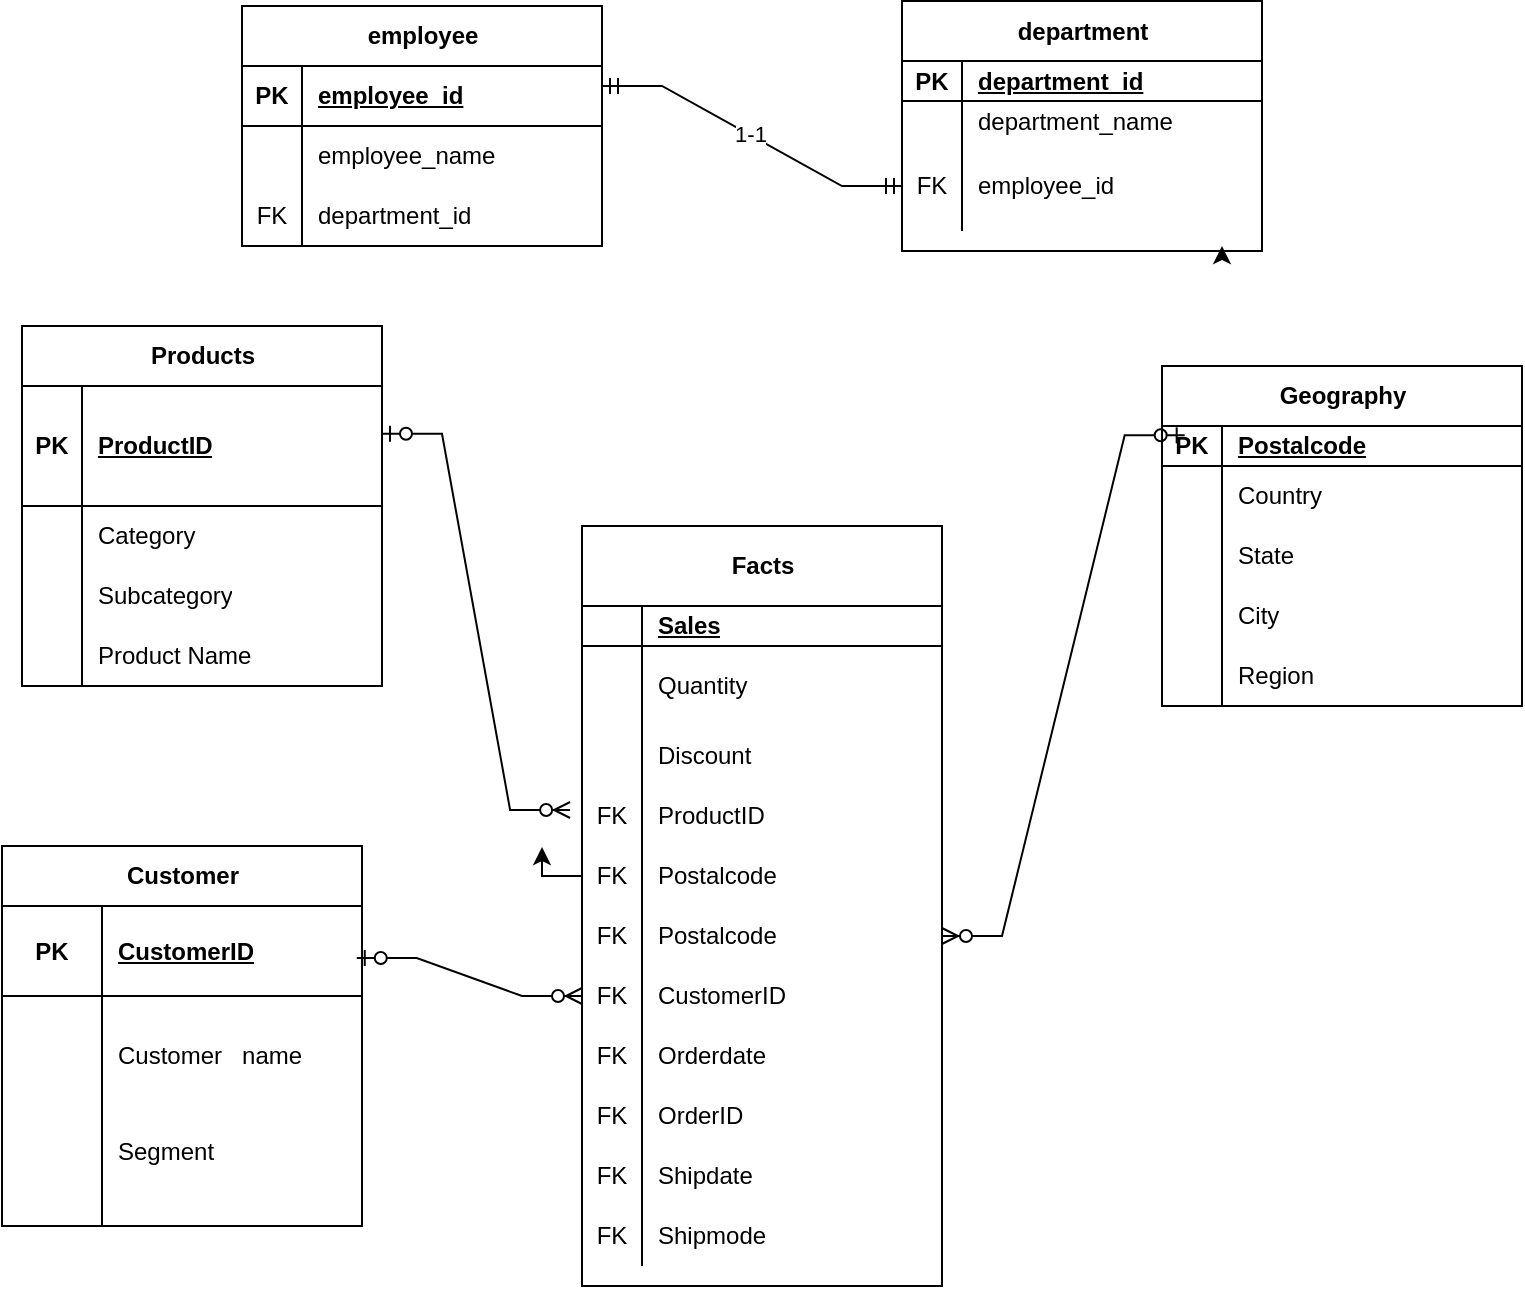 <mxfile version="26.2.14">
  <diagram name="Page-1" id="KmCa6IahS23idVxL9RGC">
    <mxGraphModel dx="778" dy="460" grid="1" gridSize="10" guides="1" tooltips="1" connect="1" arrows="1" fold="1" page="1" pageScale="1" pageWidth="850" pageHeight="1100" math="0" shadow="0">
      <root>
        <mxCell id="0" />
        <mxCell id="1" parent="0" />
        <mxCell id="_fgwOBgOZal9NZfE0G_V-172" value="" style="edgeStyle=entityRelationEdgeStyle;fontSize=12;html=1;endArrow=ERzeroToMany;startArrow=ERzeroToOne;rounded=0;exitX=0.063;exitY=0.233;exitDx=0;exitDy=0;exitPerimeter=0;" edge="1" parent="1" source="_fgwOBgOZal9NZfE0G_V-15" target="_fgwOBgOZal9NZfE0G_V-164">
          <mxGeometry width="100" height="100" relative="1" as="geometry">
            <mxPoint x="530" y="580" as="sourcePoint" />
            <mxPoint x="650" y="1032.667" as="targetPoint" />
            <Array as="points">
              <mxPoint x="580" y="530" />
              <mxPoint x="570" y="540" />
              <mxPoint x="600" y="497.5" />
            </Array>
          </mxGeometry>
        </mxCell>
        <mxCell id="hCWIzct73BofBBGpnrRu-1" value="&lt;b&gt;employee&lt;/b&gt;" style="shape=table;startSize=30;container=1;collapsible=1;childLayout=tableLayout;fixedRows=1;rowLines=0;fontStyle=0;align=center;resizeLast=1;html=1;" parent="1" vertex="1">
          <mxGeometry x="120" y="90" width="180" height="120" as="geometry" />
        </mxCell>
        <mxCell id="hCWIzct73BofBBGpnrRu-2" value="" style="shape=tableRow;horizontal=0;startSize=0;swimlaneHead=0;swimlaneBody=0;fillColor=none;collapsible=0;dropTarget=0;points=[[0,0.5],[1,0.5]];portConstraint=eastwest;top=0;left=0;right=0;bottom=1;" parent="hCWIzct73BofBBGpnrRu-1" vertex="1">
          <mxGeometry y="30" width="180" height="30" as="geometry" />
        </mxCell>
        <mxCell id="hCWIzct73BofBBGpnrRu-3" value="PK" style="shape=partialRectangle;connectable=0;fillColor=none;top=0;left=0;bottom=0;right=0;fontStyle=1;overflow=hidden;whiteSpace=wrap;html=1;" parent="hCWIzct73BofBBGpnrRu-2" vertex="1">
          <mxGeometry width="30" height="30" as="geometry">
            <mxRectangle width="30" height="30" as="alternateBounds" />
          </mxGeometry>
        </mxCell>
        <mxCell id="hCWIzct73BofBBGpnrRu-4" value="employee_id" style="shape=partialRectangle;connectable=0;fillColor=none;top=0;left=0;bottom=0;right=0;align=left;spacingLeft=6;fontStyle=5;overflow=hidden;whiteSpace=wrap;html=1;" parent="hCWIzct73BofBBGpnrRu-2" vertex="1">
          <mxGeometry x="30" width="150" height="30" as="geometry">
            <mxRectangle width="150" height="30" as="alternateBounds" />
          </mxGeometry>
        </mxCell>
        <mxCell id="hCWIzct73BofBBGpnrRu-5" value="" style="shape=tableRow;horizontal=0;startSize=0;swimlaneHead=0;swimlaneBody=0;fillColor=none;collapsible=0;dropTarget=0;points=[[0,0.5],[1,0.5]];portConstraint=eastwest;top=0;left=0;right=0;bottom=0;" parent="hCWIzct73BofBBGpnrRu-1" vertex="1">
          <mxGeometry y="60" width="180" height="30" as="geometry" />
        </mxCell>
        <mxCell id="hCWIzct73BofBBGpnrRu-6" value="" style="shape=partialRectangle;connectable=0;fillColor=none;top=0;left=0;bottom=0;right=0;editable=1;overflow=hidden;whiteSpace=wrap;html=1;" parent="hCWIzct73BofBBGpnrRu-5" vertex="1">
          <mxGeometry width="30" height="30" as="geometry">
            <mxRectangle width="30" height="30" as="alternateBounds" />
          </mxGeometry>
        </mxCell>
        <mxCell id="hCWIzct73BofBBGpnrRu-7" value="employee_name" style="shape=partialRectangle;connectable=0;fillColor=none;top=0;left=0;bottom=0;right=0;align=left;spacingLeft=6;overflow=hidden;whiteSpace=wrap;html=1;" parent="hCWIzct73BofBBGpnrRu-5" vertex="1">
          <mxGeometry x="30" width="150" height="30" as="geometry">
            <mxRectangle width="150" height="30" as="alternateBounds" />
          </mxGeometry>
        </mxCell>
        <mxCell id="hCWIzct73BofBBGpnrRu-8" value="" style="shape=tableRow;horizontal=0;startSize=0;swimlaneHead=0;swimlaneBody=0;fillColor=none;collapsible=0;dropTarget=0;points=[[0,0.5],[1,0.5]];portConstraint=eastwest;top=0;left=0;right=0;bottom=0;" parent="hCWIzct73BofBBGpnrRu-1" vertex="1">
          <mxGeometry y="90" width="180" height="30" as="geometry" />
        </mxCell>
        <mxCell id="hCWIzct73BofBBGpnrRu-9" value="FK" style="shape=partialRectangle;connectable=0;fillColor=none;top=0;left=0;bottom=0;right=0;editable=1;overflow=hidden;whiteSpace=wrap;html=1;" parent="hCWIzct73BofBBGpnrRu-8" vertex="1">
          <mxGeometry width="30" height="30" as="geometry">
            <mxRectangle width="30" height="30" as="alternateBounds" />
          </mxGeometry>
        </mxCell>
        <mxCell id="hCWIzct73BofBBGpnrRu-10" value="department_id" style="shape=partialRectangle;connectable=0;fillColor=none;top=0;left=0;bottom=0;right=0;align=left;spacingLeft=6;overflow=hidden;whiteSpace=wrap;html=1;" parent="hCWIzct73BofBBGpnrRu-8" vertex="1">
          <mxGeometry x="30" width="150" height="30" as="geometry">
            <mxRectangle width="150" height="30" as="alternateBounds" />
          </mxGeometry>
        </mxCell>
        <mxCell id="hCWIzct73BofBBGpnrRu-40" style="edgeStyle=orthogonalEdgeStyle;rounded=0;orthogonalLoop=1;jettySize=auto;html=1;exitX=1;exitY=1;exitDx=0;exitDy=0;" parent="1" source="hCWIzct73BofBBGpnrRu-27" edge="1">
          <mxGeometry relative="1" as="geometry">
            <mxPoint x="610" y="210" as="targetPoint" />
          </mxGeometry>
        </mxCell>
        <mxCell id="hCWIzct73BofBBGpnrRu-27" value="department" style="shape=table;startSize=30;container=1;collapsible=1;childLayout=tableLayout;fixedRows=1;rowLines=0;fontStyle=1;align=center;resizeLast=1;html=1;" parent="1" vertex="1">
          <mxGeometry x="450" y="87.5" width="180" height="125" as="geometry" />
        </mxCell>
        <mxCell id="hCWIzct73BofBBGpnrRu-28" value="" style="shape=tableRow;horizontal=0;startSize=0;swimlaneHead=0;swimlaneBody=0;fillColor=none;collapsible=0;dropTarget=0;points=[[0,0.5],[1,0.5]];portConstraint=eastwest;top=0;left=0;right=0;bottom=1;fontStyle=0" parent="hCWIzct73BofBBGpnrRu-27" vertex="1">
          <mxGeometry y="30" width="180" height="20" as="geometry" />
        </mxCell>
        <mxCell id="hCWIzct73BofBBGpnrRu-29" value="PK" style="shape=partialRectangle;connectable=0;fillColor=none;top=0;left=0;bottom=0;right=0;fontStyle=1;overflow=hidden;whiteSpace=wrap;html=1;" parent="hCWIzct73BofBBGpnrRu-28" vertex="1">
          <mxGeometry width="30" height="20" as="geometry">
            <mxRectangle width="30" height="20" as="alternateBounds" />
          </mxGeometry>
        </mxCell>
        <mxCell id="hCWIzct73BofBBGpnrRu-30" value="department_id" style="shape=partialRectangle;connectable=0;fillColor=none;top=0;left=0;bottom=0;right=0;align=left;spacingLeft=6;fontStyle=5;overflow=hidden;whiteSpace=wrap;html=1;" parent="hCWIzct73BofBBGpnrRu-28" vertex="1">
          <mxGeometry x="30" width="150" height="20" as="geometry">
            <mxRectangle width="150" height="20" as="alternateBounds" />
          </mxGeometry>
        </mxCell>
        <mxCell id="hCWIzct73BofBBGpnrRu-31" value="" style="shape=tableRow;horizontal=0;startSize=0;swimlaneHead=0;swimlaneBody=0;fillColor=none;collapsible=0;dropTarget=0;points=[[0,0.5],[1,0.5]];portConstraint=eastwest;top=0;left=0;right=0;bottom=0;" parent="hCWIzct73BofBBGpnrRu-27" vertex="1">
          <mxGeometry y="50" width="180" height="20" as="geometry" />
        </mxCell>
        <mxCell id="hCWIzct73BofBBGpnrRu-32" value="" style="shape=partialRectangle;connectable=0;fillColor=none;top=0;left=0;bottom=0;right=0;editable=1;overflow=hidden;whiteSpace=wrap;html=1;" parent="hCWIzct73BofBBGpnrRu-31" vertex="1">
          <mxGeometry width="30" height="20" as="geometry">
            <mxRectangle width="30" height="20" as="alternateBounds" />
          </mxGeometry>
        </mxCell>
        <mxCell id="hCWIzct73BofBBGpnrRu-33" value="department_name" style="shape=partialRectangle;connectable=0;fillColor=none;top=0;left=0;bottom=0;right=0;align=left;spacingLeft=6;overflow=hidden;whiteSpace=wrap;html=1;" parent="hCWIzct73BofBBGpnrRu-31" vertex="1">
          <mxGeometry x="30" width="150" height="20" as="geometry">
            <mxRectangle width="150" height="20" as="alternateBounds" />
          </mxGeometry>
        </mxCell>
        <mxCell id="hCWIzct73BofBBGpnrRu-34" value="" style="shape=tableRow;horizontal=0;startSize=0;swimlaneHead=0;swimlaneBody=0;fillColor=none;collapsible=0;dropTarget=0;points=[[0,0.5],[1,0.5]];portConstraint=eastwest;top=0;left=0;right=0;bottom=0;" parent="hCWIzct73BofBBGpnrRu-27" vertex="1">
          <mxGeometry y="70" width="180" height="45" as="geometry" />
        </mxCell>
        <mxCell id="hCWIzct73BofBBGpnrRu-35" value="FK" style="shape=partialRectangle;connectable=0;fillColor=none;top=0;left=0;bottom=0;right=0;editable=1;overflow=hidden;whiteSpace=wrap;html=1;" parent="hCWIzct73BofBBGpnrRu-34" vertex="1">
          <mxGeometry width="30" height="45" as="geometry">
            <mxRectangle width="30" height="45" as="alternateBounds" />
          </mxGeometry>
        </mxCell>
        <mxCell id="hCWIzct73BofBBGpnrRu-36" value="employee_id" style="shape=partialRectangle;connectable=0;fillColor=none;top=0;left=0;bottom=0;right=0;align=left;spacingLeft=6;overflow=hidden;whiteSpace=wrap;html=1;" parent="hCWIzct73BofBBGpnrRu-34" vertex="1">
          <mxGeometry x="30" width="150" height="45" as="geometry">
            <mxRectangle width="150" height="45" as="alternateBounds" />
          </mxGeometry>
        </mxCell>
        <mxCell id="hCWIzct73BofBBGpnrRu-43" value="" style="edgeStyle=entityRelationEdgeStyle;fontSize=12;html=1;endArrow=ERmandOne;startArrow=ERmandOne;rounded=0;entryX=0;entryY=0.5;entryDx=0;entryDy=0;" parent="1" target="hCWIzct73BofBBGpnrRu-34" edge="1">
          <mxGeometry width="100" height="100" relative="1" as="geometry">
            <mxPoint x="300" y="130" as="sourcePoint" />
            <mxPoint x="400" y="30" as="targetPoint" />
            <Array as="points">
              <mxPoint x="350" y="70" />
              <mxPoint x="350" y="70" />
            </Array>
          </mxGeometry>
        </mxCell>
        <mxCell id="hCWIzct73BofBBGpnrRu-45" value="1-1" style="edgeLabel;html=1;align=center;verticalAlign=middle;resizable=0;points=[];" parent="hCWIzct73BofBBGpnrRu-43" vertex="1" connectable="0">
          <mxGeometry x="-0.021" y="1" relative="1" as="geometry">
            <mxPoint as="offset" />
          </mxGeometry>
        </mxCell>
        <mxCell id="_fgwOBgOZal9NZfE0G_V-14" value="Geography" style="shape=table;startSize=30;container=1;collapsible=1;childLayout=tableLayout;fixedRows=1;rowLines=0;fontStyle=1;align=center;resizeLast=1;html=1;" vertex="1" parent="1">
          <mxGeometry x="580" y="270" width="180" height="170" as="geometry" />
        </mxCell>
        <mxCell id="_fgwOBgOZal9NZfE0G_V-15" value="" style="shape=tableRow;horizontal=0;startSize=0;swimlaneHead=0;swimlaneBody=0;fillColor=none;collapsible=0;dropTarget=0;points=[[0,0.5],[1,0.5]];portConstraint=eastwest;top=0;left=0;right=0;bottom=1;" vertex="1" parent="_fgwOBgOZal9NZfE0G_V-14">
          <mxGeometry y="30" width="180" height="20" as="geometry" />
        </mxCell>
        <mxCell id="_fgwOBgOZal9NZfE0G_V-16" value="PK" style="shape=partialRectangle;connectable=0;fillColor=none;top=0;left=0;bottom=0;right=0;fontStyle=1;overflow=hidden;whiteSpace=wrap;html=1;" vertex="1" parent="_fgwOBgOZal9NZfE0G_V-15">
          <mxGeometry width="30" height="20" as="geometry">
            <mxRectangle width="30" height="20" as="alternateBounds" />
          </mxGeometry>
        </mxCell>
        <mxCell id="_fgwOBgOZal9NZfE0G_V-17" value="Postalcode" style="shape=partialRectangle;connectable=0;fillColor=none;top=0;left=0;bottom=0;right=0;align=left;spacingLeft=6;fontStyle=5;overflow=hidden;whiteSpace=wrap;html=1;" vertex="1" parent="_fgwOBgOZal9NZfE0G_V-15">
          <mxGeometry x="30" width="150" height="20" as="geometry">
            <mxRectangle width="150" height="20" as="alternateBounds" />
          </mxGeometry>
        </mxCell>
        <mxCell id="_fgwOBgOZal9NZfE0G_V-18" value="" style="shape=tableRow;horizontal=0;startSize=0;swimlaneHead=0;swimlaneBody=0;fillColor=none;collapsible=0;dropTarget=0;points=[[0,0.5],[1,0.5]];portConstraint=eastwest;top=0;left=0;right=0;bottom=0;" vertex="1" parent="_fgwOBgOZal9NZfE0G_V-14">
          <mxGeometry y="50" width="180" height="30" as="geometry" />
        </mxCell>
        <mxCell id="_fgwOBgOZal9NZfE0G_V-19" value="" style="shape=partialRectangle;connectable=0;fillColor=none;top=0;left=0;bottom=0;right=0;editable=1;overflow=hidden;whiteSpace=wrap;html=1;" vertex="1" parent="_fgwOBgOZal9NZfE0G_V-18">
          <mxGeometry width="30" height="30" as="geometry">
            <mxRectangle width="30" height="30" as="alternateBounds" />
          </mxGeometry>
        </mxCell>
        <mxCell id="_fgwOBgOZal9NZfE0G_V-20" value="Country" style="shape=partialRectangle;connectable=0;fillColor=none;top=0;left=0;bottom=0;right=0;align=left;spacingLeft=6;overflow=hidden;whiteSpace=wrap;html=1;" vertex="1" parent="_fgwOBgOZal9NZfE0G_V-18">
          <mxGeometry x="30" width="150" height="30" as="geometry">
            <mxRectangle width="150" height="30" as="alternateBounds" />
          </mxGeometry>
        </mxCell>
        <mxCell id="_fgwOBgOZal9NZfE0G_V-21" value="" style="shape=tableRow;horizontal=0;startSize=0;swimlaneHead=0;swimlaneBody=0;fillColor=none;collapsible=0;dropTarget=0;points=[[0,0.5],[1,0.5]];portConstraint=eastwest;top=0;left=0;right=0;bottom=0;" vertex="1" parent="_fgwOBgOZal9NZfE0G_V-14">
          <mxGeometry y="80" width="180" height="30" as="geometry" />
        </mxCell>
        <mxCell id="_fgwOBgOZal9NZfE0G_V-22" value="" style="shape=partialRectangle;connectable=0;fillColor=none;top=0;left=0;bottom=0;right=0;editable=1;overflow=hidden;whiteSpace=wrap;html=1;" vertex="1" parent="_fgwOBgOZal9NZfE0G_V-21">
          <mxGeometry width="30" height="30" as="geometry">
            <mxRectangle width="30" height="30" as="alternateBounds" />
          </mxGeometry>
        </mxCell>
        <mxCell id="_fgwOBgOZal9NZfE0G_V-23" value="State" style="shape=partialRectangle;connectable=0;fillColor=none;top=0;left=0;bottom=0;right=0;align=left;spacingLeft=6;overflow=hidden;whiteSpace=wrap;html=1;" vertex="1" parent="_fgwOBgOZal9NZfE0G_V-21">
          <mxGeometry x="30" width="150" height="30" as="geometry">
            <mxRectangle width="150" height="30" as="alternateBounds" />
          </mxGeometry>
        </mxCell>
        <mxCell id="_fgwOBgOZal9NZfE0G_V-24" value="" style="shape=tableRow;horizontal=0;startSize=0;swimlaneHead=0;swimlaneBody=0;fillColor=none;collapsible=0;dropTarget=0;points=[[0,0.5],[1,0.5]];portConstraint=eastwest;top=0;left=0;right=0;bottom=0;" vertex="1" parent="_fgwOBgOZal9NZfE0G_V-14">
          <mxGeometry y="110" width="180" height="30" as="geometry" />
        </mxCell>
        <mxCell id="_fgwOBgOZal9NZfE0G_V-25" value="" style="shape=partialRectangle;connectable=0;fillColor=none;top=0;left=0;bottom=0;right=0;editable=1;overflow=hidden;whiteSpace=wrap;html=1;" vertex="1" parent="_fgwOBgOZal9NZfE0G_V-24">
          <mxGeometry width="30" height="30" as="geometry">
            <mxRectangle width="30" height="30" as="alternateBounds" />
          </mxGeometry>
        </mxCell>
        <mxCell id="_fgwOBgOZal9NZfE0G_V-26" value="City" style="shape=partialRectangle;connectable=0;fillColor=none;top=0;left=0;bottom=0;right=0;align=left;spacingLeft=6;overflow=hidden;whiteSpace=wrap;html=1;" vertex="1" parent="_fgwOBgOZal9NZfE0G_V-24">
          <mxGeometry x="30" width="150" height="30" as="geometry">
            <mxRectangle width="150" height="30" as="alternateBounds" />
          </mxGeometry>
        </mxCell>
        <mxCell id="_fgwOBgOZal9NZfE0G_V-30" value="" style="shape=tableRow;horizontal=0;startSize=0;swimlaneHead=0;swimlaneBody=0;fillColor=none;collapsible=0;dropTarget=0;points=[[0,0.5],[1,0.5]];portConstraint=eastwest;top=0;left=0;right=0;bottom=0;" vertex="1" parent="_fgwOBgOZal9NZfE0G_V-14">
          <mxGeometry y="140" width="180" height="30" as="geometry" />
        </mxCell>
        <mxCell id="_fgwOBgOZal9NZfE0G_V-31" value="" style="shape=partialRectangle;connectable=0;fillColor=none;top=0;left=0;bottom=0;right=0;editable=1;overflow=hidden;whiteSpace=wrap;html=1;" vertex="1" parent="_fgwOBgOZal9NZfE0G_V-30">
          <mxGeometry width="30" height="30" as="geometry">
            <mxRectangle width="30" height="30" as="alternateBounds" />
          </mxGeometry>
        </mxCell>
        <mxCell id="_fgwOBgOZal9NZfE0G_V-32" value="Region" style="shape=partialRectangle;connectable=0;fillColor=none;top=0;left=0;bottom=0;right=0;align=left;spacingLeft=6;overflow=hidden;whiteSpace=wrap;html=1;" vertex="1" parent="_fgwOBgOZal9NZfE0G_V-30">
          <mxGeometry x="30" width="150" height="30" as="geometry">
            <mxRectangle width="150" height="30" as="alternateBounds" />
          </mxGeometry>
        </mxCell>
        <mxCell id="_fgwOBgOZal9NZfE0G_V-130" value="Customer" style="shape=table;startSize=30;container=1;collapsible=1;childLayout=tableLayout;fixedRows=1;rowLines=0;fontStyle=1;align=center;resizeLast=1;html=1;" vertex="1" parent="1">
          <mxGeometry y="510" width="180" height="190" as="geometry" />
        </mxCell>
        <mxCell id="_fgwOBgOZal9NZfE0G_V-131" value="" style="shape=tableRow;horizontal=0;startSize=0;swimlaneHead=0;swimlaneBody=0;fillColor=none;collapsible=0;dropTarget=0;points=[[0,0.5],[1,0.5]];portConstraint=eastwest;top=0;left=0;right=0;bottom=1;" vertex="1" parent="_fgwOBgOZal9NZfE0G_V-130">
          <mxGeometry y="30" width="180" height="45" as="geometry" />
        </mxCell>
        <mxCell id="_fgwOBgOZal9NZfE0G_V-132" value="PK" style="shape=partialRectangle;connectable=0;fillColor=none;top=0;left=0;bottom=0;right=0;fontStyle=1;overflow=hidden;whiteSpace=wrap;html=1;" vertex="1" parent="_fgwOBgOZal9NZfE0G_V-131">
          <mxGeometry width="50" height="45" as="geometry">
            <mxRectangle width="50" height="45" as="alternateBounds" />
          </mxGeometry>
        </mxCell>
        <mxCell id="_fgwOBgOZal9NZfE0G_V-133" value="CustomerID" style="shape=partialRectangle;connectable=0;fillColor=none;top=0;left=0;bottom=0;right=0;align=left;spacingLeft=6;fontStyle=5;overflow=hidden;whiteSpace=wrap;html=1;" vertex="1" parent="_fgwOBgOZal9NZfE0G_V-131">
          <mxGeometry x="50" width="130" height="45" as="geometry">
            <mxRectangle width="130" height="45" as="alternateBounds" />
          </mxGeometry>
        </mxCell>
        <mxCell id="_fgwOBgOZal9NZfE0G_V-134" value="" style="shape=tableRow;horizontal=0;startSize=0;swimlaneHead=0;swimlaneBody=0;fillColor=none;collapsible=0;dropTarget=0;points=[[0,0.5],[1,0.5]];portConstraint=eastwest;top=0;left=0;right=0;bottom=0;" vertex="1" parent="_fgwOBgOZal9NZfE0G_V-130">
          <mxGeometry y="75" width="180" height="60" as="geometry" />
        </mxCell>
        <mxCell id="_fgwOBgOZal9NZfE0G_V-135" value="" style="shape=partialRectangle;connectable=0;fillColor=none;top=0;left=0;bottom=0;right=0;editable=1;overflow=hidden;whiteSpace=wrap;html=1;" vertex="1" parent="_fgwOBgOZal9NZfE0G_V-134">
          <mxGeometry width="50" height="60" as="geometry">
            <mxRectangle width="50" height="60" as="alternateBounds" />
          </mxGeometry>
        </mxCell>
        <mxCell id="_fgwOBgOZal9NZfE0G_V-136" value="Customer&amp;nbsp; &amp;nbsp;name" style="shape=partialRectangle;connectable=0;fillColor=none;top=0;left=0;bottom=0;right=0;align=left;spacingLeft=6;overflow=hidden;whiteSpace=wrap;html=1;" vertex="1" parent="_fgwOBgOZal9NZfE0G_V-134">
          <mxGeometry x="50" width="130" height="60" as="geometry">
            <mxRectangle width="130" height="60" as="alternateBounds" />
          </mxGeometry>
        </mxCell>
        <mxCell id="_fgwOBgOZal9NZfE0G_V-137" value="" style="shape=tableRow;horizontal=0;startSize=0;swimlaneHead=0;swimlaneBody=0;fillColor=none;collapsible=0;dropTarget=0;points=[[0,0.5],[1,0.5]];portConstraint=eastwest;top=0;left=0;right=0;bottom=0;" vertex="1" parent="_fgwOBgOZal9NZfE0G_V-130">
          <mxGeometry y="135" width="180" height="35" as="geometry" />
        </mxCell>
        <mxCell id="_fgwOBgOZal9NZfE0G_V-138" value="" style="shape=partialRectangle;connectable=0;fillColor=none;top=0;left=0;bottom=0;right=0;editable=1;overflow=hidden;whiteSpace=wrap;html=1;" vertex="1" parent="_fgwOBgOZal9NZfE0G_V-137">
          <mxGeometry width="50" height="35" as="geometry">
            <mxRectangle width="50" height="35" as="alternateBounds" />
          </mxGeometry>
        </mxCell>
        <mxCell id="_fgwOBgOZal9NZfE0G_V-139" value="Segment" style="shape=partialRectangle;connectable=0;fillColor=none;top=0;left=0;bottom=0;right=0;align=left;spacingLeft=6;overflow=hidden;whiteSpace=wrap;html=1;" vertex="1" parent="_fgwOBgOZal9NZfE0G_V-137">
          <mxGeometry x="50" width="130" height="35" as="geometry">
            <mxRectangle width="130" height="35" as="alternateBounds" />
          </mxGeometry>
        </mxCell>
        <mxCell id="_fgwOBgOZal9NZfE0G_V-140" value="" style="shape=tableRow;horizontal=0;startSize=0;swimlaneHead=0;swimlaneBody=0;fillColor=none;collapsible=0;dropTarget=0;points=[[0,0.5],[1,0.5]];portConstraint=eastwest;top=0;left=0;right=0;bottom=0;" vertex="1" parent="_fgwOBgOZal9NZfE0G_V-130">
          <mxGeometry y="170" width="180" height="20" as="geometry" />
        </mxCell>
        <mxCell id="_fgwOBgOZal9NZfE0G_V-141" value="" style="shape=partialRectangle;connectable=0;fillColor=none;top=0;left=0;bottom=0;right=0;editable=1;overflow=hidden;whiteSpace=wrap;html=1;" vertex="1" parent="_fgwOBgOZal9NZfE0G_V-140">
          <mxGeometry width="50" height="20" as="geometry">
            <mxRectangle width="50" height="20" as="alternateBounds" />
          </mxGeometry>
        </mxCell>
        <mxCell id="_fgwOBgOZal9NZfE0G_V-142" value="" style="shape=partialRectangle;connectable=0;fillColor=none;top=0;left=0;bottom=0;right=0;align=left;spacingLeft=6;overflow=hidden;whiteSpace=wrap;html=1;" vertex="1" parent="_fgwOBgOZal9NZfE0G_V-140">
          <mxGeometry x="50" width="130" height="20" as="geometry">
            <mxRectangle width="130" height="20" as="alternateBounds" />
          </mxGeometry>
        </mxCell>
        <mxCell id="_fgwOBgOZal9NZfE0G_V-1" value="Products" style="shape=table;startSize=30;container=1;collapsible=1;childLayout=tableLayout;fixedRows=1;rowLines=0;fontStyle=1;align=center;resizeLast=1;html=1;" vertex="1" parent="1">
          <mxGeometry x="10" y="250" width="180" height="180" as="geometry" />
        </mxCell>
        <mxCell id="_fgwOBgOZal9NZfE0G_V-2" value="" style="shape=tableRow;horizontal=0;startSize=0;swimlaneHead=0;swimlaneBody=0;fillColor=none;collapsible=0;dropTarget=0;points=[[0,0.5],[1,0.5]];portConstraint=eastwest;top=0;left=0;right=0;bottom=1;" vertex="1" parent="_fgwOBgOZal9NZfE0G_V-1">
          <mxGeometry y="30" width="180" height="60" as="geometry" />
        </mxCell>
        <mxCell id="_fgwOBgOZal9NZfE0G_V-3" value="PK" style="shape=partialRectangle;connectable=0;fillColor=none;top=0;left=0;bottom=0;right=0;fontStyle=1;overflow=hidden;whiteSpace=wrap;html=1;" vertex="1" parent="_fgwOBgOZal9NZfE0G_V-2">
          <mxGeometry width="30" height="60" as="geometry">
            <mxRectangle width="30" height="60" as="alternateBounds" />
          </mxGeometry>
        </mxCell>
        <mxCell id="_fgwOBgOZal9NZfE0G_V-4" value="ProductID" style="shape=partialRectangle;connectable=0;fillColor=none;top=0;left=0;bottom=0;right=0;align=left;spacingLeft=6;fontStyle=5;overflow=hidden;whiteSpace=wrap;html=1;" vertex="1" parent="_fgwOBgOZal9NZfE0G_V-2">
          <mxGeometry x="30" width="150" height="60" as="geometry">
            <mxRectangle width="150" height="60" as="alternateBounds" />
          </mxGeometry>
        </mxCell>
        <mxCell id="_fgwOBgOZal9NZfE0G_V-5" value="" style="shape=tableRow;horizontal=0;startSize=0;swimlaneHead=0;swimlaneBody=0;fillColor=none;collapsible=0;dropTarget=0;points=[[0,0.5],[1,0.5]];portConstraint=eastwest;top=0;left=0;right=0;bottom=0;" vertex="1" parent="_fgwOBgOZal9NZfE0G_V-1">
          <mxGeometry y="90" width="180" height="30" as="geometry" />
        </mxCell>
        <mxCell id="_fgwOBgOZal9NZfE0G_V-6" value="" style="shape=partialRectangle;connectable=0;fillColor=none;top=0;left=0;bottom=0;right=0;editable=1;overflow=hidden;whiteSpace=wrap;html=1;" vertex="1" parent="_fgwOBgOZal9NZfE0G_V-5">
          <mxGeometry width="30" height="30" as="geometry">
            <mxRectangle width="30" height="30" as="alternateBounds" />
          </mxGeometry>
        </mxCell>
        <mxCell id="_fgwOBgOZal9NZfE0G_V-7" value="Category" style="shape=partialRectangle;connectable=0;fillColor=none;top=0;left=0;bottom=0;right=0;align=left;spacingLeft=6;overflow=hidden;whiteSpace=wrap;html=1;" vertex="1" parent="_fgwOBgOZal9NZfE0G_V-5">
          <mxGeometry x="30" width="150" height="30" as="geometry">
            <mxRectangle width="150" height="30" as="alternateBounds" />
          </mxGeometry>
        </mxCell>
        <mxCell id="_fgwOBgOZal9NZfE0G_V-8" value="" style="shape=tableRow;horizontal=0;startSize=0;swimlaneHead=0;swimlaneBody=0;fillColor=none;collapsible=0;dropTarget=0;points=[[0,0.5],[1,0.5]];portConstraint=eastwest;top=0;left=0;right=0;bottom=0;" vertex="1" parent="_fgwOBgOZal9NZfE0G_V-1">
          <mxGeometry y="120" width="180" height="30" as="geometry" />
        </mxCell>
        <mxCell id="_fgwOBgOZal9NZfE0G_V-9" value="" style="shape=partialRectangle;connectable=0;fillColor=none;top=0;left=0;bottom=0;right=0;editable=1;overflow=hidden;whiteSpace=wrap;html=1;" vertex="1" parent="_fgwOBgOZal9NZfE0G_V-8">
          <mxGeometry width="30" height="30" as="geometry">
            <mxRectangle width="30" height="30" as="alternateBounds" />
          </mxGeometry>
        </mxCell>
        <mxCell id="_fgwOBgOZal9NZfE0G_V-10" value="Subcategory" style="shape=partialRectangle;connectable=0;fillColor=none;top=0;left=0;bottom=0;right=0;align=left;spacingLeft=6;overflow=hidden;whiteSpace=wrap;html=1;" vertex="1" parent="_fgwOBgOZal9NZfE0G_V-8">
          <mxGeometry x="30" width="150" height="30" as="geometry">
            <mxRectangle width="150" height="30" as="alternateBounds" />
          </mxGeometry>
        </mxCell>
        <mxCell id="_fgwOBgOZal9NZfE0G_V-11" value="" style="shape=tableRow;horizontal=0;startSize=0;swimlaneHead=0;swimlaneBody=0;fillColor=none;collapsible=0;dropTarget=0;points=[[0,0.5],[1,0.5]];portConstraint=eastwest;top=0;left=0;right=0;bottom=0;" vertex="1" parent="_fgwOBgOZal9NZfE0G_V-1">
          <mxGeometry y="150" width="180" height="30" as="geometry" />
        </mxCell>
        <mxCell id="_fgwOBgOZal9NZfE0G_V-12" value="" style="shape=partialRectangle;connectable=0;fillColor=none;top=0;left=0;bottom=0;right=0;editable=1;overflow=hidden;whiteSpace=wrap;html=1;" vertex="1" parent="_fgwOBgOZal9NZfE0G_V-11">
          <mxGeometry width="30" height="30" as="geometry">
            <mxRectangle width="30" height="30" as="alternateBounds" />
          </mxGeometry>
        </mxCell>
        <mxCell id="_fgwOBgOZal9NZfE0G_V-13" value="Product Name" style="shape=partialRectangle;connectable=0;fillColor=none;top=0;left=0;bottom=0;right=0;align=left;spacingLeft=6;overflow=hidden;whiteSpace=wrap;html=1;" vertex="1" parent="_fgwOBgOZal9NZfE0G_V-11">
          <mxGeometry x="30" width="150" height="30" as="geometry">
            <mxRectangle width="150" height="30" as="alternateBounds" />
          </mxGeometry>
        </mxCell>
        <mxCell id="_fgwOBgOZal9NZfE0G_V-152" value="" style="edgeStyle=entityRelationEdgeStyle;fontSize=12;html=1;endArrow=ERzeroToMany;startArrow=ERzeroToOne;rounded=0;entryX=-0.033;entryY=0.4;entryDx=0;entryDy=0;entryPerimeter=0;" edge="1" parent="1" target="_fgwOBgOZal9NZfE0G_V-43">
          <mxGeometry width="100" height="100" relative="1" as="geometry">
            <mxPoint x="190" y="303.85" as="sourcePoint" />
            <mxPoint x="433.26" y="200" as="targetPoint" />
            <Array as="points">
              <mxPoint x="203.26" y="300" />
              <mxPoint x="343.26" y="20" />
              <mxPoint x="420" y="210" />
              <mxPoint x="420" y="197.5" />
              <mxPoint x="403" y="267.5" />
              <mxPoint x="288" y="477.5" />
              <mxPoint x="180" y="153.85" />
              <mxPoint x="270" y="480" />
            </Array>
          </mxGeometry>
        </mxCell>
        <mxCell id="_fgwOBgOZal9NZfE0G_V-154" value="" style="edgeStyle=entityRelationEdgeStyle;fontSize=12;html=1;endArrow=ERzeroToMany;startArrow=ERzeroToOne;rounded=0;exitX=1.041;exitY=0.578;exitDx=0;exitDy=0;exitPerimeter=0;entryX=0;entryY=0.5;entryDx=0;entryDy=0;" edge="1" parent="1" target="_fgwOBgOZal9NZfE0G_V-49">
          <mxGeometry width="100" height="100" relative="1" as="geometry">
            <mxPoint x="177.38" y="566.01" as="sourcePoint" />
            <mxPoint x="300" y="350" as="targetPoint" />
            <Array as="points">
              <mxPoint x="190" y="570" />
              <mxPoint x="287.38" y="550" />
            </Array>
          </mxGeometry>
        </mxCell>
        <mxCell id="_fgwOBgOZal9NZfE0G_V-161" style="edgeStyle=orthogonalEdgeStyle;rounded=0;orthogonalLoop=1;jettySize=auto;html=1;" edge="1" parent="1" source="_fgwOBgOZal9NZfE0G_V-46">
          <mxGeometry relative="1" as="geometry">
            <mxPoint x="270" y="510" as="targetPoint" />
          </mxGeometry>
        </mxCell>
        <mxCell id="_fgwOBgOZal9NZfE0G_V-33" value="Facts" style="shape=table;startSize=40;container=1;collapsible=1;childLayout=tableLayout;fixedRows=1;rowLines=0;fontStyle=1;align=center;resizeLast=1;html=1;" vertex="1" parent="1">
          <mxGeometry x="290" y="350" width="180" height="380" as="geometry" />
        </mxCell>
        <mxCell id="_fgwOBgOZal9NZfE0G_V-34" value="" style="shape=tableRow;horizontal=0;startSize=0;swimlaneHead=0;swimlaneBody=0;fillColor=none;collapsible=0;dropTarget=0;points=[[0,0.5],[1,0.5]];portConstraint=eastwest;top=0;left=0;right=0;bottom=1;" vertex="1" parent="_fgwOBgOZal9NZfE0G_V-33">
          <mxGeometry y="40" width="180" height="20" as="geometry" />
        </mxCell>
        <mxCell id="_fgwOBgOZal9NZfE0G_V-35" value="" style="shape=partialRectangle;connectable=0;fillColor=none;top=0;left=0;bottom=0;right=0;fontStyle=1;overflow=hidden;whiteSpace=wrap;html=1;" vertex="1" parent="_fgwOBgOZal9NZfE0G_V-34">
          <mxGeometry width="30" height="20" as="geometry">
            <mxRectangle width="30" height="20" as="alternateBounds" />
          </mxGeometry>
        </mxCell>
        <mxCell id="_fgwOBgOZal9NZfE0G_V-36" value="Sales" style="shape=partialRectangle;connectable=0;fillColor=none;top=0;left=0;bottom=0;right=0;align=left;spacingLeft=6;fontStyle=5;overflow=hidden;whiteSpace=wrap;html=1;" vertex="1" parent="_fgwOBgOZal9NZfE0G_V-34">
          <mxGeometry x="30" width="150" height="20" as="geometry">
            <mxRectangle width="150" height="20" as="alternateBounds" />
          </mxGeometry>
        </mxCell>
        <mxCell id="_fgwOBgOZal9NZfE0G_V-37" value="" style="shape=tableRow;horizontal=0;startSize=0;swimlaneHead=0;swimlaneBody=0;fillColor=none;collapsible=0;dropTarget=0;points=[[0,0.5],[1,0.5]];portConstraint=eastwest;top=0;left=0;right=0;bottom=0;" vertex="1" parent="_fgwOBgOZal9NZfE0G_V-33">
          <mxGeometry y="60" width="180" height="40" as="geometry" />
        </mxCell>
        <mxCell id="_fgwOBgOZal9NZfE0G_V-38" value="" style="shape=partialRectangle;connectable=0;fillColor=none;top=0;left=0;bottom=0;right=0;editable=1;overflow=hidden;whiteSpace=wrap;html=1;" vertex="1" parent="_fgwOBgOZal9NZfE0G_V-37">
          <mxGeometry width="30" height="40" as="geometry">
            <mxRectangle width="30" height="40" as="alternateBounds" />
          </mxGeometry>
        </mxCell>
        <mxCell id="_fgwOBgOZal9NZfE0G_V-39" value="Quantity" style="shape=partialRectangle;connectable=0;fillColor=none;top=0;left=0;bottom=0;right=0;align=left;spacingLeft=6;overflow=hidden;whiteSpace=wrap;html=1;" vertex="1" parent="_fgwOBgOZal9NZfE0G_V-37">
          <mxGeometry x="30" width="150" height="40" as="geometry">
            <mxRectangle width="150" height="40" as="alternateBounds" />
          </mxGeometry>
        </mxCell>
        <mxCell id="_fgwOBgOZal9NZfE0G_V-40" value="" style="shape=tableRow;horizontal=0;startSize=0;swimlaneHead=0;swimlaneBody=0;fillColor=none;collapsible=0;dropTarget=0;points=[[0,0.5],[1,0.5]];portConstraint=eastwest;top=0;left=0;right=0;bottom=0;" vertex="1" parent="_fgwOBgOZal9NZfE0G_V-33">
          <mxGeometry y="100" width="180" height="30" as="geometry" />
        </mxCell>
        <mxCell id="_fgwOBgOZal9NZfE0G_V-41" value="" style="shape=partialRectangle;connectable=0;fillColor=none;top=0;left=0;bottom=0;right=0;editable=1;overflow=hidden;whiteSpace=wrap;html=1;" vertex="1" parent="_fgwOBgOZal9NZfE0G_V-40">
          <mxGeometry width="30" height="30" as="geometry">
            <mxRectangle width="30" height="30" as="alternateBounds" />
          </mxGeometry>
        </mxCell>
        <mxCell id="_fgwOBgOZal9NZfE0G_V-42" value="Discount" style="shape=partialRectangle;connectable=0;fillColor=none;top=0;left=0;bottom=0;right=0;align=left;spacingLeft=6;overflow=hidden;whiteSpace=wrap;html=1;" vertex="1" parent="_fgwOBgOZal9NZfE0G_V-40">
          <mxGeometry x="30" width="150" height="30" as="geometry">
            <mxRectangle width="150" height="30" as="alternateBounds" />
          </mxGeometry>
        </mxCell>
        <mxCell id="_fgwOBgOZal9NZfE0G_V-43" value="" style="shape=tableRow;horizontal=0;startSize=0;swimlaneHead=0;swimlaneBody=0;fillColor=none;collapsible=0;dropTarget=0;points=[[0,0.5],[1,0.5]];portConstraint=eastwest;top=0;left=0;right=0;bottom=0;" vertex="1" parent="_fgwOBgOZal9NZfE0G_V-33">
          <mxGeometry y="130" width="180" height="30" as="geometry" />
        </mxCell>
        <mxCell id="_fgwOBgOZal9NZfE0G_V-44" value="FK" style="shape=partialRectangle;connectable=0;fillColor=none;top=0;left=0;bottom=0;right=0;editable=1;overflow=hidden;whiteSpace=wrap;html=1;" vertex="1" parent="_fgwOBgOZal9NZfE0G_V-43">
          <mxGeometry width="30" height="30" as="geometry">
            <mxRectangle width="30" height="30" as="alternateBounds" />
          </mxGeometry>
        </mxCell>
        <mxCell id="_fgwOBgOZal9NZfE0G_V-45" value="ProductID" style="shape=partialRectangle;connectable=0;fillColor=none;top=0;left=0;bottom=0;right=0;align=left;spacingLeft=6;overflow=hidden;whiteSpace=wrap;html=1;" vertex="1" parent="_fgwOBgOZal9NZfE0G_V-43">
          <mxGeometry x="30" width="150" height="30" as="geometry">
            <mxRectangle width="150" height="30" as="alternateBounds" />
          </mxGeometry>
        </mxCell>
        <mxCell id="_fgwOBgOZal9NZfE0G_V-46" value="" style="shape=tableRow;horizontal=0;startSize=0;swimlaneHead=0;swimlaneBody=0;fillColor=none;collapsible=0;dropTarget=0;points=[[0,0.5],[1,0.5]];portConstraint=eastwest;top=0;left=0;right=0;bottom=0;" vertex="1" parent="_fgwOBgOZal9NZfE0G_V-33">
          <mxGeometry y="160" width="180" height="30" as="geometry" />
        </mxCell>
        <mxCell id="_fgwOBgOZal9NZfE0G_V-47" value="FK" style="shape=partialRectangle;connectable=0;fillColor=none;top=0;left=0;bottom=0;right=0;editable=1;overflow=hidden;whiteSpace=wrap;html=1;" vertex="1" parent="_fgwOBgOZal9NZfE0G_V-46">
          <mxGeometry width="30" height="30" as="geometry">
            <mxRectangle width="30" height="30" as="alternateBounds" />
          </mxGeometry>
        </mxCell>
        <mxCell id="_fgwOBgOZal9NZfE0G_V-48" value="Postalcode" style="shape=partialRectangle;connectable=0;fillColor=none;top=0;left=0;bottom=0;right=0;align=left;spacingLeft=6;overflow=hidden;whiteSpace=wrap;html=1;" vertex="1" parent="_fgwOBgOZal9NZfE0G_V-46">
          <mxGeometry x="30" width="150" height="30" as="geometry">
            <mxRectangle width="150" height="30" as="alternateBounds" />
          </mxGeometry>
        </mxCell>
        <mxCell id="_fgwOBgOZal9NZfE0G_V-164" value="" style="shape=tableRow;horizontal=0;startSize=0;swimlaneHead=0;swimlaneBody=0;fillColor=none;collapsible=0;dropTarget=0;points=[[0,0.5],[1,0.5]];portConstraint=eastwest;top=0;left=0;right=0;bottom=0;" vertex="1" parent="_fgwOBgOZal9NZfE0G_V-33">
          <mxGeometry y="190" width="180" height="30" as="geometry" />
        </mxCell>
        <mxCell id="_fgwOBgOZal9NZfE0G_V-165" value="FK" style="shape=partialRectangle;connectable=0;fillColor=none;top=0;left=0;bottom=0;right=0;editable=1;overflow=hidden;whiteSpace=wrap;html=1;" vertex="1" parent="_fgwOBgOZal9NZfE0G_V-164">
          <mxGeometry width="30" height="30" as="geometry">
            <mxRectangle width="30" height="30" as="alternateBounds" />
          </mxGeometry>
        </mxCell>
        <mxCell id="_fgwOBgOZal9NZfE0G_V-166" value="Postalcode" style="shape=partialRectangle;connectable=0;fillColor=none;top=0;left=0;bottom=0;right=0;align=left;spacingLeft=6;overflow=hidden;whiteSpace=wrap;html=1;" vertex="1" parent="_fgwOBgOZal9NZfE0G_V-164">
          <mxGeometry x="30" width="150" height="30" as="geometry">
            <mxRectangle width="150" height="30" as="alternateBounds" />
          </mxGeometry>
        </mxCell>
        <mxCell id="_fgwOBgOZal9NZfE0G_V-49" value="" style="shape=tableRow;horizontal=0;startSize=0;swimlaneHead=0;swimlaneBody=0;fillColor=none;collapsible=0;dropTarget=0;points=[[0,0.5],[1,0.5]];portConstraint=eastwest;top=0;left=0;right=0;bottom=0;" vertex="1" parent="_fgwOBgOZal9NZfE0G_V-33">
          <mxGeometry y="220" width="180" height="30" as="geometry" />
        </mxCell>
        <mxCell id="_fgwOBgOZal9NZfE0G_V-50" value="FK" style="shape=partialRectangle;connectable=0;fillColor=none;top=0;left=0;bottom=0;right=0;editable=1;overflow=hidden;whiteSpace=wrap;html=1;" vertex="1" parent="_fgwOBgOZal9NZfE0G_V-49">
          <mxGeometry width="30" height="30" as="geometry">
            <mxRectangle width="30" height="30" as="alternateBounds" />
          </mxGeometry>
        </mxCell>
        <mxCell id="_fgwOBgOZal9NZfE0G_V-51" value="CustomerID" style="shape=partialRectangle;connectable=0;fillColor=none;top=0;left=0;bottom=0;right=0;align=left;spacingLeft=6;overflow=hidden;whiteSpace=wrap;html=1;" vertex="1" parent="_fgwOBgOZal9NZfE0G_V-49">
          <mxGeometry x="30" width="150" height="30" as="geometry">
            <mxRectangle width="150" height="30" as="alternateBounds" />
          </mxGeometry>
        </mxCell>
        <mxCell id="_fgwOBgOZal9NZfE0G_V-90" value="" style="shape=tableRow;horizontal=0;startSize=0;swimlaneHead=0;swimlaneBody=0;fillColor=none;collapsible=0;dropTarget=0;points=[[0,0.5],[1,0.5]];portConstraint=eastwest;top=0;left=0;right=0;bottom=0;" vertex="1" parent="_fgwOBgOZal9NZfE0G_V-33">
          <mxGeometry y="250" width="180" height="30" as="geometry" />
        </mxCell>
        <mxCell id="_fgwOBgOZal9NZfE0G_V-91" value="FK" style="shape=partialRectangle;connectable=0;fillColor=none;top=0;left=0;bottom=0;right=0;editable=1;overflow=hidden;whiteSpace=wrap;html=1;" vertex="1" parent="_fgwOBgOZal9NZfE0G_V-90">
          <mxGeometry width="30" height="30" as="geometry">
            <mxRectangle width="30" height="30" as="alternateBounds" />
          </mxGeometry>
        </mxCell>
        <mxCell id="_fgwOBgOZal9NZfE0G_V-92" value="Orderdate" style="shape=partialRectangle;connectable=0;fillColor=none;top=0;left=0;bottom=0;right=0;align=left;spacingLeft=6;overflow=hidden;whiteSpace=wrap;html=1;" vertex="1" parent="_fgwOBgOZal9NZfE0G_V-90">
          <mxGeometry x="30" width="150" height="30" as="geometry">
            <mxRectangle width="150" height="30" as="alternateBounds" />
          </mxGeometry>
        </mxCell>
        <mxCell id="_fgwOBgOZal9NZfE0G_V-93" value="" style="shape=tableRow;horizontal=0;startSize=0;swimlaneHead=0;swimlaneBody=0;fillColor=none;collapsible=0;dropTarget=0;points=[[0,0.5],[1,0.5]];portConstraint=eastwest;top=0;left=0;right=0;bottom=0;" vertex="1" parent="_fgwOBgOZal9NZfE0G_V-33">
          <mxGeometry y="280" width="180" height="30" as="geometry" />
        </mxCell>
        <mxCell id="_fgwOBgOZal9NZfE0G_V-94" value="FK" style="shape=partialRectangle;connectable=0;fillColor=none;top=0;left=0;bottom=0;right=0;editable=1;overflow=hidden;whiteSpace=wrap;html=1;" vertex="1" parent="_fgwOBgOZal9NZfE0G_V-93">
          <mxGeometry width="30" height="30" as="geometry">
            <mxRectangle width="30" height="30" as="alternateBounds" />
          </mxGeometry>
        </mxCell>
        <mxCell id="_fgwOBgOZal9NZfE0G_V-95" value="OrderID" style="shape=partialRectangle;connectable=0;fillColor=none;top=0;left=0;bottom=0;right=0;align=left;spacingLeft=6;overflow=hidden;whiteSpace=wrap;html=1;" vertex="1" parent="_fgwOBgOZal9NZfE0G_V-93">
          <mxGeometry x="30" width="150" height="30" as="geometry">
            <mxRectangle width="150" height="30" as="alternateBounds" />
          </mxGeometry>
        </mxCell>
        <mxCell id="_fgwOBgOZal9NZfE0G_V-96" value="" style="shape=tableRow;horizontal=0;startSize=0;swimlaneHead=0;swimlaneBody=0;fillColor=none;collapsible=0;dropTarget=0;points=[[0,0.5],[1,0.5]];portConstraint=eastwest;top=0;left=0;right=0;bottom=0;" vertex="1" parent="_fgwOBgOZal9NZfE0G_V-33">
          <mxGeometry y="310" width="180" height="30" as="geometry" />
        </mxCell>
        <mxCell id="_fgwOBgOZal9NZfE0G_V-97" value="FK" style="shape=partialRectangle;connectable=0;fillColor=none;top=0;left=0;bottom=0;right=0;editable=1;overflow=hidden;whiteSpace=wrap;html=1;" vertex="1" parent="_fgwOBgOZal9NZfE0G_V-96">
          <mxGeometry width="30" height="30" as="geometry">
            <mxRectangle width="30" height="30" as="alternateBounds" />
          </mxGeometry>
        </mxCell>
        <mxCell id="_fgwOBgOZal9NZfE0G_V-98" value="Shipdate" style="shape=partialRectangle;connectable=0;fillColor=none;top=0;left=0;bottom=0;right=0;align=left;spacingLeft=6;overflow=hidden;whiteSpace=wrap;html=1;" vertex="1" parent="_fgwOBgOZal9NZfE0G_V-96">
          <mxGeometry x="30" width="150" height="30" as="geometry">
            <mxRectangle width="150" height="30" as="alternateBounds" />
          </mxGeometry>
        </mxCell>
        <mxCell id="_fgwOBgOZal9NZfE0G_V-127" value="" style="shape=tableRow;horizontal=0;startSize=0;swimlaneHead=0;swimlaneBody=0;fillColor=none;collapsible=0;dropTarget=0;points=[[0,0.5],[1,0.5]];portConstraint=eastwest;top=0;left=0;right=0;bottom=0;" vertex="1" parent="_fgwOBgOZal9NZfE0G_V-33">
          <mxGeometry y="340" width="180" height="30" as="geometry" />
        </mxCell>
        <mxCell id="_fgwOBgOZal9NZfE0G_V-128" value="FK" style="shape=partialRectangle;connectable=0;fillColor=none;top=0;left=0;bottom=0;right=0;editable=1;overflow=hidden;whiteSpace=wrap;html=1;" vertex="1" parent="_fgwOBgOZal9NZfE0G_V-127">
          <mxGeometry width="30" height="30" as="geometry">
            <mxRectangle width="30" height="30" as="alternateBounds" />
          </mxGeometry>
        </mxCell>
        <mxCell id="_fgwOBgOZal9NZfE0G_V-129" value="Shipmode" style="shape=partialRectangle;connectable=0;fillColor=none;top=0;left=0;bottom=0;right=0;align=left;spacingLeft=6;overflow=hidden;whiteSpace=wrap;html=1;" vertex="1" parent="_fgwOBgOZal9NZfE0G_V-127">
          <mxGeometry x="30" width="150" height="30" as="geometry">
            <mxRectangle width="150" height="30" as="alternateBounds" />
          </mxGeometry>
        </mxCell>
      </root>
    </mxGraphModel>
  </diagram>
</mxfile>
